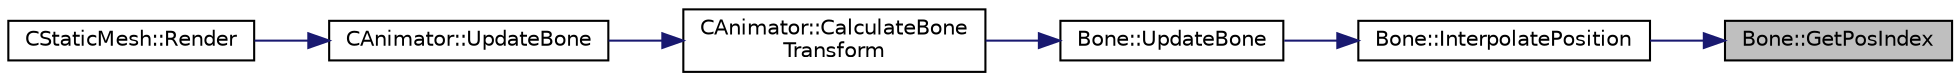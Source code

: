 digraph "Bone::GetPosIndex"
{
 // LATEX_PDF_SIZE
  edge [fontname="Helvetica",fontsize="10",labelfontname="Helvetica",labelfontsize="10"];
  node [fontname="Helvetica",fontsize="10",shape=record];
  rankdir="RL";
  Node14 [label="Bone::GetPosIndex",height=0.2,width=0.4,color="black", fillcolor="grey75", style="filled", fontcolor="black",tooltip="Go through all the positions to find the one that is needed for the current time of the animation."];
  Node14 -> Node15 [dir="back",color="midnightblue",fontsize="10",style="solid",fontname="Helvetica"];
  Node15 [label="Bone::InterpolatePosition",height=0.2,width=0.4,color="black", fillcolor="white", style="filled",URL="$class_bone.html#aff84dc6268c0825fd6d987a0760c968b",tooltip="Lerp between the the previous position and new position of the bone, to create a fluid translation."];
  Node15 -> Node16 [dir="back",color="midnightblue",fontsize="10",style="solid",fontname="Helvetica"];
  Node16 [label="Bone::UpdateBone",height=0.2,width=0.4,color="black", fillcolor="white", style="filled",URL="$class_bone.html#aaa95e5dfc2b6379b9eab328d0c6d04a1",tooltip="Change the bones position, rotation and scaling based upon the current time of the animation."];
  Node16 -> Node17 [dir="back",color="midnightblue",fontsize="10",style="solid",fontname="Helvetica"];
  Node17 [label="CAnimator::CalculateBone\lTransform",height=0.2,width=0.4,color="black", fillcolor="white", style="filled",URL="$class_c_animator.html#ad803491d7d66ee1b5dd0ead63200721b",tooltip="Calculate the transforms of the bones based upon the bone transformations applied in the animation cl..."];
  Node17 -> Node18 [dir="back",color="midnightblue",fontsize="10",style="solid",fontname="Helvetica"];
  Node18 [label="CAnimator::UpdateBone",height=0.2,width=0.4,color="black", fillcolor="white", style="filled",URL="$class_c_animator.html#a3a822aa796022fe558d070d3b76a0184",tooltip="Update every bone in the animation with its new movements, and then update how that bone is drawn in ..."];
  Node18 -> Node19 [dir="back",color="midnightblue",fontsize="10",style="solid",fontname="Helvetica"];
  Node19 [label="CStaticMesh::Render",height=0.2,width=0.4,color="black", fillcolor="white", style="filled",URL="$class_c_static_mesh.html#a811c339becc8cff2323cfb0af8bf558c",tooltip="displays the mesh's model on the screen"];
}
